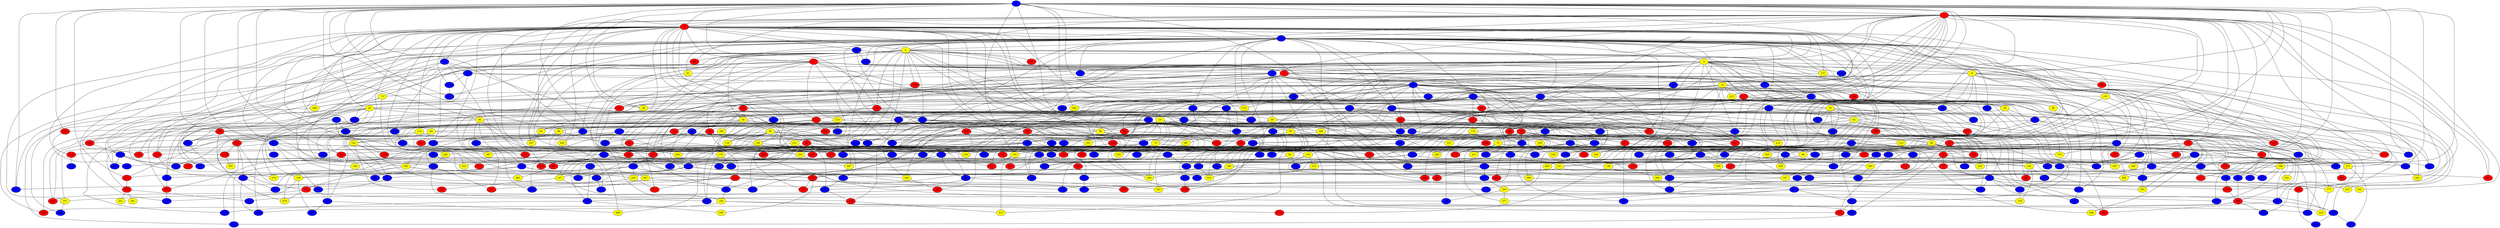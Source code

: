 graph {
0 [style = filled fillcolor = blue];
1 [style = filled fillcolor = red];
2 [style = filled fillcolor = red];
3 [style = filled fillcolor = blue];
4 [style = filled fillcolor = yellow];
5 [style = filled fillcolor = yellow];
6 [style = filled fillcolor = red];
7 [style = filled fillcolor = red];
8 [style = filled fillcolor = yellow];
9 [style = filled fillcolor = blue];
10 [style = filled fillcolor = red];
11 [style = filled fillcolor = blue];
12 [style = filled fillcolor = blue];
13 [style = filled fillcolor = blue];
14 [style = filled fillcolor = yellow];
15 [style = filled fillcolor = blue];
16 [style = filled fillcolor = red];
17 [style = filled fillcolor = blue];
18 [style = filled fillcolor = red];
19 [style = filled fillcolor = blue];
20 [style = filled fillcolor = blue];
21 [style = filled fillcolor = blue];
22 [style = filled fillcolor = blue];
23 [style = filled fillcolor = blue];
24 [style = filled fillcolor = yellow];
25 [style = filled fillcolor = red];
26 [style = filled fillcolor = yellow];
27 [style = filled fillcolor = blue];
28 [style = filled fillcolor = blue];
29 [style = filled fillcolor = blue];
30 [style = filled fillcolor = blue];
31 [style = filled fillcolor = blue];
32 [style = filled fillcolor = blue];
33 [style = filled fillcolor = yellow];
34 [style = filled fillcolor = yellow];
35 [style = filled fillcolor = blue];
36 [style = filled fillcolor = yellow];
37 [style = filled fillcolor = blue];
38 [style = filled fillcolor = red];
39 [style = filled fillcolor = blue];
40 [style = filled fillcolor = red];
41 [style = filled fillcolor = blue];
42 [style = filled fillcolor = red];
43 [style = filled fillcolor = yellow];
44 [style = filled fillcolor = blue];
45 [style = filled fillcolor = blue];
46 [style = filled fillcolor = yellow];
47 [style = filled fillcolor = red];
48 [style = filled fillcolor = yellow];
49 [style = filled fillcolor = yellow];
50 [style = filled fillcolor = blue];
51 [style = filled fillcolor = red];
52 [style = filled fillcolor = red];
53 [style = filled fillcolor = blue];
54 [style = filled fillcolor = red];
55 [style = filled fillcolor = blue];
56 [style = filled fillcolor = yellow];
57 [style = filled fillcolor = red];
58 [style = filled fillcolor = red];
59 [style = filled fillcolor = yellow];
60 [style = filled fillcolor = blue];
61 [style = filled fillcolor = blue];
62 [style = filled fillcolor = yellow];
63 [style = filled fillcolor = blue];
64 [style = filled fillcolor = red];
65 [style = filled fillcolor = red];
66 [style = filled fillcolor = yellow];
67 [style = filled fillcolor = blue];
68 [style = filled fillcolor = yellow];
69 [style = filled fillcolor = blue];
70 [style = filled fillcolor = red];
71 [style = filled fillcolor = blue];
72 [style = filled fillcolor = blue];
73 [style = filled fillcolor = yellow];
74 [style = filled fillcolor = yellow];
75 [style = filled fillcolor = yellow];
76 [style = filled fillcolor = blue];
77 [style = filled fillcolor = blue];
78 [style = filled fillcolor = red];
79 [style = filled fillcolor = blue];
80 [style = filled fillcolor = red];
81 [style = filled fillcolor = blue];
82 [style = filled fillcolor = red];
83 [style = filled fillcolor = yellow];
84 [style = filled fillcolor = yellow];
85 [style = filled fillcolor = blue];
86 [style = filled fillcolor = yellow];
87 [style = filled fillcolor = red];
88 [style = filled fillcolor = red];
89 [style = filled fillcolor = blue];
90 [style = filled fillcolor = yellow];
91 [style = filled fillcolor = blue];
92 [style = filled fillcolor = red];
93 [style = filled fillcolor = red];
94 [style = filled fillcolor = red];
95 [style = filled fillcolor = yellow];
96 [style = filled fillcolor = yellow];
97 [style = filled fillcolor = red];
98 [style = filled fillcolor = blue];
99 [style = filled fillcolor = red];
100 [style = filled fillcolor = yellow];
101 [style = filled fillcolor = yellow];
102 [style = filled fillcolor = red];
103 [style = filled fillcolor = yellow];
104 [style = filled fillcolor = red];
105 [style = filled fillcolor = red];
106 [style = filled fillcolor = blue];
107 [style = filled fillcolor = red];
108 [style = filled fillcolor = blue];
109 [style = filled fillcolor = blue];
110 [style = filled fillcolor = yellow];
111 [style = filled fillcolor = blue];
112 [style = filled fillcolor = blue];
113 [style = filled fillcolor = red];
114 [style = filled fillcolor = yellow];
115 [style = filled fillcolor = blue];
116 [style = filled fillcolor = yellow];
117 [style = filled fillcolor = blue];
118 [style = filled fillcolor = blue];
119 [style = filled fillcolor = red];
120 [style = filled fillcolor = blue];
121 [style = filled fillcolor = blue];
122 [style = filled fillcolor = blue];
123 [style = filled fillcolor = blue];
124 [style = filled fillcolor = blue];
125 [style = filled fillcolor = blue];
126 [style = filled fillcolor = blue];
127 [style = filled fillcolor = blue];
128 [style = filled fillcolor = blue];
129 [style = filled fillcolor = blue];
130 [style = filled fillcolor = red];
131 [style = filled fillcolor = red];
132 [style = filled fillcolor = blue];
133 [style = filled fillcolor = yellow];
134 [style = filled fillcolor = blue];
135 [style = filled fillcolor = red];
136 [style = filled fillcolor = yellow];
137 [style = filled fillcolor = yellow];
138 [style = filled fillcolor = red];
139 [style = filled fillcolor = blue];
140 [style = filled fillcolor = red];
141 [style = filled fillcolor = yellow];
142 [style = filled fillcolor = yellow];
143 [style = filled fillcolor = blue];
144 [style = filled fillcolor = blue];
145 [style = filled fillcolor = yellow];
146 [style = filled fillcolor = blue];
147 [style = filled fillcolor = yellow];
148 [style = filled fillcolor = blue];
149 [style = filled fillcolor = blue];
150 [style = filled fillcolor = blue];
151 [style = filled fillcolor = red];
152 [style = filled fillcolor = red];
153 [style = filled fillcolor = yellow];
154 [style = filled fillcolor = blue];
155 [style = filled fillcolor = yellow];
156 [style = filled fillcolor = red];
157 [style = filled fillcolor = red];
158 [style = filled fillcolor = red];
159 [style = filled fillcolor = yellow];
160 [style = filled fillcolor = yellow];
161 [style = filled fillcolor = red];
162 [style = filled fillcolor = blue];
163 [style = filled fillcolor = blue];
164 [style = filled fillcolor = red];
165 [style = filled fillcolor = yellow];
166 [style = filled fillcolor = blue];
167 [style = filled fillcolor = yellow];
168 [style = filled fillcolor = blue];
169 [style = filled fillcolor = blue];
170 [style = filled fillcolor = blue];
171 [style = filled fillcolor = blue];
172 [style = filled fillcolor = blue];
173 [style = filled fillcolor = blue];
174 [style = filled fillcolor = blue];
175 [style = filled fillcolor = red];
176 [style = filled fillcolor = yellow];
177 [style = filled fillcolor = yellow];
178 [style = filled fillcolor = red];
179 [style = filled fillcolor = red];
180 [style = filled fillcolor = yellow];
181 [style = filled fillcolor = blue];
182 [style = filled fillcolor = red];
183 [style = filled fillcolor = blue];
184 [style = filled fillcolor = blue];
185 [style = filled fillcolor = blue];
186 [style = filled fillcolor = red];
187 [style = filled fillcolor = blue];
188 [style = filled fillcolor = red];
189 [style = filled fillcolor = yellow];
190 [style = filled fillcolor = blue];
191 [style = filled fillcolor = red];
192 [style = filled fillcolor = blue];
193 [style = filled fillcolor = red];
194 [style = filled fillcolor = blue];
195 [style = filled fillcolor = red];
196 [style = filled fillcolor = blue];
197 [style = filled fillcolor = red];
198 [style = filled fillcolor = blue];
199 [style = filled fillcolor = yellow];
200 [style = filled fillcolor = red];
201 [style = filled fillcolor = blue];
202 [style = filled fillcolor = red];
203 [style = filled fillcolor = yellow];
204 [style = filled fillcolor = blue];
205 [style = filled fillcolor = yellow];
206 [style = filled fillcolor = blue];
207 [style = filled fillcolor = blue];
208 [style = filled fillcolor = blue];
209 [style = filled fillcolor = blue];
210 [style = filled fillcolor = yellow];
211 [style = filled fillcolor = blue];
212 [style = filled fillcolor = yellow];
213 [style = filled fillcolor = blue];
214 [style = filled fillcolor = yellow];
215 [style = filled fillcolor = blue];
216 [style = filled fillcolor = blue];
217 [style = filled fillcolor = blue];
218 [style = filled fillcolor = blue];
219 [style = filled fillcolor = blue];
220 [style = filled fillcolor = blue];
221 [style = filled fillcolor = yellow];
222 [style = filled fillcolor = yellow];
223 [style = filled fillcolor = blue];
224 [style = filled fillcolor = blue];
225 [style = filled fillcolor = yellow];
226 [style = filled fillcolor = blue];
227 [style = filled fillcolor = blue];
228 [style = filled fillcolor = yellow];
229 [style = filled fillcolor = blue];
230 [style = filled fillcolor = blue];
231 [style = filled fillcolor = blue];
232 [style = filled fillcolor = blue];
233 [style = filled fillcolor = red];
234 [style = filled fillcolor = blue];
235 [style = filled fillcolor = blue];
236 [style = filled fillcolor = yellow];
237 [style = filled fillcolor = yellow];
238 [style = filled fillcolor = red];
239 [style = filled fillcolor = blue];
240 [style = filled fillcolor = yellow];
241 [style = filled fillcolor = blue];
242 [style = filled fillcolor = blue];
243 [style = filled fillcolor = red];
244 [style = filled fillcolor = blue];
245 [style = filled fillcolor = yellow];
246 [style = filled fillcolor = blue];
247 [style = filled fillcolor = yellow];
248 [style = filled fillcolor = red];
249 [style = filled fillcolor = yellow];
250 [style = filled fillcolor = yellow];
251 [style = filled fillcolor = yellow];
252 [style = filled fillcolor = yellow];
253 [style = filled fillcolor = blue];
254 [style = filled fillcolor = blue];
255 [style = filled fillcolor = blue];
256 [style = filled fillcolor = yellow];
257 [style = filled fillcolor = yellow];
258 [style = filled fillcolor = blue];
259 [style = filled fillcolor = blue];
260 [style = filled fillcolor = yellow];
261 [style = filled fillcolor = red];
262 [style = filled fillcolor = blue];
263 [style = filled fillcolor = blue];
264 [style = filled fillcolor = blue];
265 [style = filled fillcolor = blue];
266 [style = filled fillcolor = yellow];
267 [style = filled fillcolor = yellow];
268 [style = filled fillcolor = blue];
269 [style = filled fillcolor = yellow];
270 [style = filled fillcolor = red];
271 [style = filled fillcolor = red];
272 [style = filled fillcolor = yellow];
273 [style = filled fillcolor = yellow];
274 [style = filled fillcolor = blue];
275 [style = filled fillcolor = red];
276 [style = filled fillcolor = yellow];
277 [style = filled fillcolor = blue];
278 [style = filled fillcolor = red];
279 [style = filled fillcolor = red];
280 [style = filled fillcolor = yellow];
281 [style = filled fillcolor = yellow];
282 [style = filled fillcolor = red];
283 [style = filled fillcolor = red];
284 [style = filled fillcolor = blue];
285 [style = filled fillcolor = yellow];
286 [style = filled fillcolor = blue];
287 [style = filled fillcolor = yellow];
288 [style = filled fillcolor = yellow];
289 [style = filled fillcolor = blue];
290 [style = filled fillcolor = blue];
291 [style = filled fillcolor = blue];
292 [style = filled fillcolor = blue];
293 [style = filled fillcolor = red];
294 [style = filled fillcolor = blue];
295 [style = filled fillcolor = red];
296 [style = filled fillcolor = blue];
297 [style = filled fillcolor = blue];
298 [style = filled fillcolor = red];
299 [style = filled fillcolor = blue];
300 [style = filled fillcolor = blue];
301 [style = filled fillcolor = yellow];
302 [style = filled fillcolor = blue];
303 [style = filled fillcolor = red];
304 [style = filled fillcolor = blue];
305 [style = filled fillcolor = yellow];
306 [style = filled fillcolor = blue];
307 [style = filled fillcolor = blue];
308 [style = filled fillcolor = blue];
309 [style = filled fillcolor = yellow];
310 [style = filled fillcolor = yellow];
311 [style = filled fillcolor = blue];
312 [style = filled fillcolor = yellow];
313 [style = filled fillcolor = blue];
314 [style = filled fillcolor = blue];
315 [style = filled fillcolor = red];
316 [style = filled fillcolor = blue];
317 [style = filled fillcolor = blue];
318 [style = filled fillcolor = blue];
319 [style = filled fillcolor = blue];
320 [style = filled fillcolor = blue];
321 [style = filled fillcolor = blue];
322 [style = filled fillcolor = red];
323 [style = filled fillcolor = yellow];
324 [style = filled fillcolor = blue];
325 [style = filled fillcolor = yellow];
326 [style = filled fillcolor = blue];
327 [style = filled fillcolor = red];
328 [style = filled fillcolor = red];
329 [style = filled fillcolor = blue];
330 [style = filled fillcolor = yellow];
331 [style = filled fillcolor = red];
332 [style = filled fillcolor = red];
333 [style = filled fillcolor = red];
334 [style = filled fillcolor = blue];
335 [style = filled fillcolor = blue];
336 [style = filled fillcolor = blue];
337 [style = filled fillcolor = red];
338 [style = filled fillcolor = blue];
339 [style = filled fillcolor = red];
340 [style = filled fillcolor = blue];
341 [style = filled fillcolor = blue];
342 [style = filled fillcolor = red];
343 [style = filled fillcolor = yellow];
344 [style = filled fillcolor = blue];
345 [style = filled fillcolor = yellow];
346 [style = filled fillcolor = yellow];
347 [style = filled fillcolor = blue];
348 [style = filled fillcolor = yellow];
349 [style = filled fillcolor = blue];
350 [style = filled fillcolor = blue];
351 [style = filled fillcolor = blue];
352 [style = filled fillcolor = red];
353 [style = filled fillcolor = blue];
354 [style = filled fillcolor = blue];
355 [style = filled fillcolor = blue];
356 [style = filled fillcolor = yellow];
357 [style = filled fillcolor = red];
358 [style = filled fillcolor = blue];
359 [style = filled fillcolor = yellow];
360 [style = filled fillcolor = blue];
361 [style = filled fillcolor = blue];
362 [style = filled fillcolor = red];
363 [style = filled fillcolor = yellow];
364 [style = filled fillcolor = red];
365 [style = filled fillcolor = yellow];
366 [style = filled fillcolor = blue];
367 [style = filled fillcolor = red];
368 [style = filled fillcolor = yellow];
369 [style = filled fillcolor = blue];
370 [style = filled fillcolor = yellow];
371 [style = filled fillcolor = red];
372 [style = filled fillcolor = red];
373 [style = filled fillcolor = blue];
374 [style = filled fillcolor = yellow];
375 [style = filled fillcolor = red];
376 [style = filled fillcolor = blue];
377 [style = filled fillcolor = yellow];
378 [style = filled fillcolor = red];
379 [style = filled fillcolor = blue];
380 [style = filled fillcolor = red];
381 [style = filled fillcolor = blue];
382 [style = filled fillcolor = yellow];
383 [style = filled fillcolor = red];
384 [style = filled fillcolor = red];
385 [style = filled fillcolor = yellow];
386 [style = filled fillcolor = blue];
387 [style = filled fillcolor = yellow];
388 [style = filled fillcolor = red];
389 [style = filled fillcolor = blue];
390 [style = filled fillcolor = blue];
391 [style = filled fillcolor = yellow];
392 [style = filled fillcolor = blue];
393 [style = filled fillcolor = red];
394 [style = filled fillcolor = yellow];
395 [style = filled fillcolor = blue];
396 [style = filled fillcolor = red];
397 [style = filled fillcolor = blue];
398 [style = filled fillcolor = blue];
399 [style = filled fillcolor = yellow];
400 [style = filled fillcolor = red];
401 [style = filled fillcolor = blue];
402 [style = filled fillcolor = blue];
403 [style = filled fillcolor = blue];
404 [style = filled fillcolor = blue];
405 [style = filled fillcolor = yellow];
406 [style = filled fillcolor = blue];
407 [style = filled fillcolor = yellow];
408 [style = filled fillcolor = blue];
409 [style = filled fillcolor = yellow];
410 [style = filled fillcolor = blue];
411 [style = filled fillcolor = blue];
412 [style = filled fillcolor = red];
413 [style = filled fillcolor = yellow];
414 [style = filled fillcolor = blue];
415 [style = filled fillcolor = red];
416 [style = filled fillcolor = yellow];
417 [style = filled fillcolor = red];
418 [style = filled fillcolor = red];
419 [style = filled fillcolor = yellow];
420 [style = filled fillcolor = red];
421 [style = filled fillcolor = blue];
422 [style = filled fillcolor = red];
423 [style = filled fillcolor = yellow];
424 [style = filled fillcolor = blue];
425 [style = filled fillcolor = red];
426 [style = filled fillcolor = red];
427 [style = filled fillcolor = red];
428 [style = filled fillcolor = yellow];
0 -- 10;
0 -- 14;
0 -- 24;
0 -- 26;
0 -- 35;
0 -- 46;
0 -- 64;
0 -- 66;
0 -- 69;
0 -- 85;
0 -- 90;
0 -- 93;
0 -- 106;
0 -- 131;
0 -- 150;
0 -- 8;
0 -- 3;
0 -- 2;
0 -- 1;
0 -- 155;
0 -- 174;
0 -- 182;
0 -- 187;
0 -- 189;
0 -- 193;
0 -- 194;
0 -- 226;
0 -- 244;
0 -- 359;
0 -- 361;
0 -- 390;
1 -- 2;
1 -- 3;
1 -- 4;
1 -- 5;
1 -- 7;
1 -- 9;
1 -- 12;
1 -- 14;
1 -- 18;
1 -- 29;
1 -- 41;
1 -- 57;
1 -- 63;
1 -- 78;
1 -- 107;
1 -- 113;
1 -- 126;
1 -- 164;
1 -- 222;
1 -- 228;
1 -- 239;
1 -- 240;
1 -- 284;
1 -- 333;
1 -- 341;
1 -- 344;
1 -- 365;
1 -- 393;
1 -- 400;
1 -- 415;
1 -- 427;
2 -- 3;
2 -- 4;
2 -- 5;
2 -- 6;
2 -- 8;
2 -- 12;
2 -- 16;
2 -- 26;
2 -- 27;
2 -- 31;
2 -- 34;
2 -- 37;
2 -- 42;
2 -- 51;
2 -- 58;
2 -- 67;
2 -- 84;
2 -- 89;
2 -- 96;
2 -- 100;
2 -- 103;
2 -- 111;
2 -- 114;
2 -- 117;
2 -- 137;
2 -- 154;
2 -- 162;
2 -- 169;
2 -- 187;
2 -- 203;
2 -- 209;
2 -- 229;
2 -- 257;
2 -- 277;
2 -- 283;
2 -- 285;
2 -- 323;
2 -- 331;
2 -- 348;
2 -- 349;
2 -- 369;
2 -- 387;
2 -- 388;
2 -- 414;
3 -- 4;
3 -- 5;
3 -- 13;
3 -- 19;
3 -- 20;
3 -- 21;
3 -- 40;
3 -- 43;
3 -- 44;
3 -- 50;
3 -- 57;
3 -- 63;
3 -- 71;
3 -- 77;
3 -- 78;
3 -- 88;
3 -- 92;
3 -- 102;
3 -- 108;
3 -- 119;
3 -- 121;
3 -- 128;
3 -- 137;
3 -- 152;
3 -- 162;
3 -- 165;
3 -- 180;
3 -- 207;
3 -- 210;
3 -- 214;
3 -- 220;
3 -- 221;
3 -- 242;
3 -- 243;
3 -- 246;
3 -- 247;
3 -- 258;
3 -- 272;
3 -- 273;
3 -- 320;
3 -- 333;
3 -- 379;
3 -- 390;
3 -- 399;
3 -- 418;
4 -- 6;
4 -- 7;
4 -- 10;
4 -- 17;
4 -- 22;
4 -- 48;
4 -- 69;
4 -- 71;
4 -- 102;
4 -- 109;
4 -- 119;
4 -- 135;
4 -- 146;
4 -- 205;
4 -- 211;
4 -- 212;
4 -- 218;
4 -- 247;
4 -- 278;
4 -- 289;
4 -- 291;
4 -- 332;
4 -- 340;
4 -- 345;
4 -- 424;
4 -- 427;
5 -- 8;
5 -- 11;
5 -- 17;
5 -- 18;
5 -- 23;
5 -- 28;
5 -- 32;
5 -- 36;
5 -- 43;
5 -- 71;
5 -- 86;
5 -- 99;
5 -- 117;
5 -- 137;
5 -- 143;
5 -- 151;
5 -- 161;
5 -- 195;
5 -- 203;
5 -- 239;
5 -- 261;
5 -- 354;
5 -- 384;
5 -- 401;
5 -- 404;
5 -- 405;
6 -- 7;
6 -- 9;
6 -- 21;
6 -- 35;
6 -- 39;
6 -- 44;
6 -- 52;
6 -- 73;
6 -- 99;
6 -- 101;
6 -- 128;
6 -- 133;
6 -- 196;
6 -- 224;
6 -- 249;
6 -- 269;
6 -- 273;
6 -- 307;
6 -- 331;
6 -- 361;
7 -- 10;
7 -- 11;
7 -- 13;
7 -- 28;
7 -- 41;
7 -- 140;
7 -- 171;
7 -- 198;
7 -- 223;
7 -- 359;
7 -- 385;
8 -- 12;
8 -- 23;
8 -- 59;
8 -- 62;
8 -- 76;
8 -- 88;
8 -- 89;
8 -- 135;
8 -- 158;
8 -- 177;
8 -- 184;
8 -- 292;
8 -- 293;
8 -- 377;
9 -- 11;
9 -- 34;
9 -- 49;
9 -- 107;
9 -- 122;
9 -- 133;
9 -- 136;
9 -- 165;
9 -- 197;
9 -- 224;
9 -- 236;
9 -- 324;
9 -- 330;
10 -- 22;
10 -- 48;
10 -- 104;
10 -- 192;
10 -- 221;
10 -- 342;
10 -- 405;
11 -- 15;
11 -- 20;
11 -- 25;
11 -- 33;
11 -- 46;
11 -- 47;
11 -- 56;
11 -- 76;
11 -- 91;
11 -- 97;
11 -- 103;
11 -- 143;
11 -- 151;
11 -- 155;
11 -- 159;
11 -- 160;
11 -- 168;
11 -- 184;
11 -- 186;
11 -- 216;
11 -- 279;
11 -- 313;
11 -- 316;
11 -- 377;
12 -- 15;
12 -- 77;
12 -- 80;
12 -- 213;
12 -- 231;
12 -- 254;
13 -- 27;
13 -- 38;
13 -- 153;
13 -- 362;
13 -- 372;
14 -- 18;
14 -- 20;
14 -- 21;
14 -- 28;
14 -- 33;
14 -- 58;
14 -- 79;
14 -- 141;
14 -- 181;
14 -- 195;
14 -- 249;
14 -- 323;
15 -- 16;
15 -- 70;
16 -- 22;
16 -- 27;
16 -- 83;
16 -- 118;
16 -- 134;
16 -- 363;
17 -- 19;
17 -- 36;
17 -- 51;
17 -- 56;
17 -- 73;
17 -- 83;
17 -- 140;
17 -- 253;
17 -- 284;
18 -- 25;
18 -- 32;
18 -- 61;
18 -- 125;
18 -- 149;
18 -- 190;
18 -- 315;
18 -- 365;
18 -- 417;
19 -- 25;
19 -- 36;
19 -- 45;
19 -- 47;
19 -- 49;
19 -- 53;
19 -- 55;
19 -- 87;
19 -- 139;
19 -- 151;
19 -- 168;
19 -- 180;
19 -- 359;
19 -- 403;
20 -- 24;
20 -- 26;
20 -- 29;
20 -- 37;
20 -- 96;
20 -- 110;
20 -- 263;
20 -- 370;
20 -- 428;
21 -- 40;
21 -- 42;
21 -- 76;
21 -- 81;
21 -- 86;
21 -- 100;
21 -- 130;
21 -- 305;
21 -- 383;
21 -- 407;
21 -- 423;
22 -- 35;
22 -- 54;
22 -- 59;
22 -- 60;
22 -- 87;
22 -- 95;
22 -- 115;
22 -- 148;
22 -- 163;
22 -- 193;
22 -- 255;
22 -- 269;
22 -- 372;
22 -- 383;
23 -- 38;
23 -- 40;
23 -- 65;
23 -- 75;
23 -- 77;
23 -- 93;
23 -- 94;
23 -- 113;
23 -- 124;
23 -- 134;
23 -- 138;
23 -- 166;
23 -- 242;
23 -- 316;
23 -- 334;
23 -- 348;
23 -- 380;
23 -- 381;
24 -- 32;
24 -- 55;
24 -- 74;
24 -- 99;
24 -- 108;
24 -- 115;
24 -- 204;
24 -- 326;
24 -- 350;
24 -- 358;
24 -- 408;
24 -- 422;
24 -- 423;
25 -- 45;
25 -- 244;
26 -- 72;
26 -- 407;
27 -- 38;
27 -- 58;
27 -- 64;
27 -- 259;
27 -- 328;
27 -- 352;
28 -- 29;
28 -- 30;
28 -- 44;
28 -- 50;
28 -- 56;
28 -- 61;
28 -- 182;
28 -- 225;
28 -- 309;
28 -- 350;
29 -- 30;
29 -- 45;
29 -- 54;
29 -- 149;
31 -- 63;
31 -- 181;
31 -- 183;
31 -- 351;
32 -- 197;
32 -- 401;
32 -- 413;
33 -- 62;
33 -- 82;
33 -- 98;
33 -- 139;
33 -- 170;
33 -- 183;
33 -- 198;
33 -- 292;
34 -- 46;
34 -- 49;
34 -- 122;
34 -- 175;
34 -- 192;
34 -- 219;
34 -- 253;
34 -- 396;
34 -- 408;
34 -- 410;
34 -- 424;
35 -- 65;
35 -- 102;
35 -- 240;
36 -- 39;
36 -- 75;
36 -- 204;
36 -- 357;
37 -- 122;
37 -- 279;
37 -- 287;
37 -- 325;
38 -- 175;
38 -- 287;
39 -- 80;
39 -- 163;
39 -- 272;
39 -- 332;
40 -- 41;
40 -- 79;
40 -- 148;
40 -- 170;
40 -- 355;
41 -- 91;
41 -- 167;
41 -- 211;
41 -- 422;
42 -- 244;
42 -- 252;
42 -- 302;
42 -- 402;
42 -- 412;
43 -- 426;
44 -- 62;
44 -- 133;
44 -- 148;
44 -- 214;
44 -- 248;
44 -- 290;
44 -- 336;
45 -- 54;
45 -- 61;
45 -- 66;
45 -- 74;
45 -- 84;
45 -- 138;
45 -- 140;
45 -- 160;
45 -- 183;
45 -- 218;
45 -- 235;
45 -- 304;
45 -- 320;
46 -- 72;
46 -- 79;
46 -- 127;
46 -- 176;
46 -- 178;
46 -- 233;
46 -- 274;
47 -- 92;
47 -- 98;
47 -- 110;
47 -- 154;
47 -- 420;
48 -- 66;
48 -- 83;
48 -- 93;
48 -- 95;
48 -- 96;
48 -- 105;
48 -- 232;
48 -- 264;
48 -- 309;
48 -- 363;
48 -- 399;
48 -- 409;
49 -- 53;
49 -- 105;
49 -- 120;
49 -- 144;
49 -- 161;
49 -- 169;
49 -- 262;
50 -- 280;
51 -- 60;
51 -- 116;
51 -- 124;
51 -- 126;
51 -- 197;
51 -- 242;
51 -- 306;
51 -- 313;
51 -- 383;
52 -- 294;
52 -- 319;
53 -- 113;
53 -- 314;
53 -- 343;
54 -- 55;
54 -- 57;
54 -- 91;
54 -- 97;
54 -- 169;
54 -- 204;
54 -- 213;
54 -- 237;
54 -- 290;
54 -- 344;
55 -- 68;
55 -- 90;
55 -- 126;
55 -- 163;
55 -- 249;
55 -- 269;
55 -- 288;
55 -- 299;
55 -- 387;
56 -- 120;
57 -- 64;
57 -- 185;
57 -- 373;
57 -- 397;
58 -- 147;
58 -- 152;
58 -- 224;
58 -- 332;
59 -- 74;
59 -- 209;
59 -- 291;
59 -- 326;
59 -- 341;
60 -- 75;
60 -- 139;
60 -- 218;
60 -- 310;
60 -- 319;
60 -- 388;
61 -- 68;
61 -- 81;
61 -- 173;
61 -- 223;
61 -- 232;
61 -- 277;
61 -- 346;
61 -- 366;
62 -- 69;
62 -- 80;
62 -- 146;
62 -- 198;
62 -- 296;
62 -- 324;
62 -- 357;
63 -- 97;
63 -- 252;
63 -- 268;
64 -- 70;
64 -- 72;
64 -- 189;
64 -- 255;
65 -- 89;
65 -- 107;
65 -- 130;
65 -- 150;
65 -- 194;
65 -- 262;
65 -- 283;
65 -- 367;
65 -- 379;
65 -- 410;
66 -- 289;
66 -- 302;
66 -- 311;
66 -- 387;
67 -- 109;
67 -- 121;
67 -- 145;
67 -- 179;
67 -- 241;
68 -- 141;
68 -- 297;
69 -- 112;
69 -- 156;
70 -- 81;
70 -- 168;
71 -- 110;
71 -- 271;
72 -- 124;
72 -- 248;
72 -- 267;
72 -- 288;
72 -- 317;
73 -- 203;
73 -- 282;
73 -- 378;
74 -- 98;
74 -- 157;
74 -- 205;
74 -- 315;
74 -- 328;
74 -- 342;
75 -- 101;
75 -- 108;
75 -- 233;
75 -- 270;
75 -- 280;
75 -- 295;
75 -- 341;
75 -- 396;
76 -- 82;
76 -- 157;
76 -- 200;
76 -- 206;
76 -- 293;
76 -- 370;
76 -- 391;
76 -- 394;
77 -- 109;
77 -- 116;
78 -- 82;
78 -- 85;
78 -- 106;
78 -- 119;
78 -- 129;
78 -- 150;
78 -- 177;
78 -- 321;
78 -- 337;
79 -- 86;
79 -- 92;
79 -- 172;
79 -- 216;
79 -- 358;
80 -- 115;
80 -- 227;
80 -- 294;
81 -- 94;
81 -- 120;
81 -- 201;
81 -- 210;
81 -- 263;
81 -- 381;
81 -- 411;
82 -- 174;
82 -- 397;
83 -- 247;
84 -- 131;
84 -- 245;
84 -- 261;
84 -- 419;
86 -- 90;
86 -- 123;
86 -- 138;
86 -- 155;
86 -- 157;
86 -- 228;
86 -- 258;
86 -- 260;
86 -- 297;
86 -- 337;
87 -- 171;
88 -- 189;
89 -- 166;
89 -- 220;
89 -- 428;
90 -- 145;
90 -- 154;
91 -- 101;
91 -- 106;
91 -- 236;
91 -- 294;
91 -- 315;
91 -- 328;
91 -- 425;
92 -- 230;
93 -- 175;
93 -- 206;
93 -- 238;
93 -- 274;
93 -- 374;
94 -- 406;
95 -- 116;
95 -- 123;
95 -- 127;
95 -- 145;
95 -- 190;
95 -- 221;
95 -- 339;
95 -- 364;
95 -- 393;
96 -- 257;
96 -- 325;
96 -- 417;
97 -- 152;
97 -- 322;
97 -- 376;
98 -- 128;
98 -- 191;
98 -- 241;
98 -- 298;
98 -- 391;
99 -- 100;
99 -- 129;
99 -- 286;
99 -- 327;
100 -- 111;
100 -- 141;
100 -- 182;
100 -- 233;
100 -- 262;
100 -- 395;
102 -- 196;
102 -- 303;
103 -- 144;
103 -- 258;
104 -- 347;
104 -- 370;
105 -- 112;
105 -- 295;
105 -- 373;
105 -- 412;
106 -- 118;
106 -- 272;
106 -- 284;
106 -- 382;
106 -- 389;
106 -- 391;
107 -- 132;
108 -- 130;
108 -- 136;
108 -- 146;
108 -- 228;
108 -- 291;
108 -- 298;
108 -- 348;
108 -- 368;
109 -- 147;
109 -- 153;
109 -- 194;
109 -- 215;
109 -- 382;
110 -- 188;
110 -- 237;
110 -- 346;
111 -- 118;
111 -- 179;
111 -- 253;
111 -- 339;
112 -- 125;
112 -- 149;
112 -- 266;
112 -- 321;
113 -- 123;
113 -- 136;
113 -- 299;
114 -- 142;
114 -- 295;
114 -- 303;
114 -- 329;
117 -- 142;
117 -- 211;
117 -- 300;
117 -- 302;
118 -- 171;
118 -- 180;
118 -- 229;
118 -- 250;
118 -- 374;
118 -- 425;
119 -- 317;
120 -- 276;
121 -- 135;
121 -- 161;
121 -- 192;
121 -- 238;
121 -- 369;
122 -- 237;
124 -- 308;
125 -- 132;
125 -- 209;
125 -- 394;
126 -- 167;
126 -- 280;
126 -- 290;
126 -- 366;
126 -- 418;
126 -- 425;
127 -- 300;
128 -- 131;
128 -- 144;
128 -- 333;
128 -- 343;
129 -- 159;
129 -- 166;
131 -- 178;
132 -- 147;
132 -- 156;
132 -- 181;
132 -- 250;
133 -- 176;
133 -- 205;
133 -- 235;
133 -- 386;
134 -- 156;
136 -- 368;
136 -- 371;
137 -- 395;
137 -- 421;
138 -- 304;
139 -- 176;
139 -- 213;
139 -- 215;
139 -- 231;
139 -- 256;
139 -- 259;
139 -- 285;
140 -- 212;
140 -- 217;
140 -- 225;
141 -- 173;
141 -- 207;
142 -- 265;
142 -- 375;
142 -- 396;
142 -- 411;
143 -- 273;
143 -- 340;
144 -- 158;
144 -- 222;
145 -- 159;
145 -- 167;
145 -- 234;
145 -- 275;
146 -- 158;
146 -- 217;
146 -- 286;
146 -- 362;
147 -- 345;
147 -- 375;
150 -- 170;
150 -- 231;
150 -- 256;
151 -- 265;
152 -- 405;
153 -- 217;
153 -- 312;
153 -- 347;
155 -- 412;
155 -- 413;
156 -- 184;
156 -- 300;
156 -- 320;
156 -- 350;
156 -- 361;
157 -- 165;
157 -- 225;
157 -- 312;
157 -- 401;
158 -- 200;
159 -- 338;
159 -- 414;
160 -- 372;
160 -- 420;
161 -- 208;
161 -- 214;
161 -- 226;
162 -- 164;
162 -- 246;
162 -- 254;
162 -- 358;
163 -- 314;
165 -- 174;
165 -- 267;
166 -- 314;
167 -- 177;
167 -- 426;
168 -- 226;
169 -- 172;
169 -- 190;
169 -- 201;
169 -- 223;
169 -- 229;
169 -- 268;
169 -- 389;
169 -- 402;
169 -- 419;
170 -- 324;
170 -- 420;
171 -- 200;
172 -- 318;
172 -- 366;
175 -- 243;
175 -- 282;
175 -- 308;
175 -- 317;
176 -- 232;
176 -- 355;
177 -- 416;
178 -- 185;
178 -- 251;
178 -- 281;
180 -- 186;
181 -- 282;
182 -- 207;
182 -- 349;
183 -- 274;
184 -- 296;
186 -- 257;
186 -- 259;
187 -- 199;
187 -- 202;
187 -- 264;
187 -- 265;
187 -- 308;
187 -- 330;
187 -- 354;
188 -- 270;
188 -- 329;
189 -- 260;
189 -- 297;
189 -- 394;
189 -- 421;
190 -- 191;
190 -- 230;
190 -- 352;
190 -- 424;
191 -- 227;
191 -- 248;
192 -- 374;
193 -- 202;
194 -- 199;
194 -- 310;
196 -- 250;
196 -- 307;
196 -- 318;
196 -- 319;
197 -- 376;
200 -- 238;
200 -- 334;
200 -- 346;
200 -- 416;
201 -- 208;
201 -- 254;
201 -- 299;
201 -- 421;
202 -- 392;
203 -- 335;
204 -- 325;
204 -- 331;
204 -- 354;
204 -- 403;
204 -- 408;
205 -- 271;
205 -- 407;
206 -- 208;
206 -- 234;
207 -- 306;
208 -- 219;
208 -- 356;
212 -- 305;
213 -- 227;
213 -- 234;
216 -- 230;
216 -- 398;
217 -- 266;
218 -- 219;
218 -- 310;
221 -- 278;
221 -- 279;
223 -- 286;
223 -- 388;
227 -- 318;
228 -- 276;
228 -- 353;
228 -- 380;
230 -- 313;
234 -- 311;
235 -- 283;
237 -- 309;
240 -- 409;
242 -- 307;
242 -- 351;
243 -- 301;
244 -- 376;
245 -- 344;
248 -- 352;
248 -- 356;
250 -- 271;
250 -- 327;
252 -- 330;
253 -- 365;
254 -- 255;
254 -- 367;
255 -- 410;
257 -- 335;
258 -- 298;
259 -- 263;
259 -- 357;
263 -- 360;
263 -- 406;
266 -- 276;
266 -- 329;
266 -- 377;
267 -- 275;
267 -- 373;
272 -- 360;
272 -- 400;
272 -- 403;
274 -- 275;
275 -- 303;
275 -- 355;
275 -- 419;
278 -- 326;
278 -- 378;
280 -- 389;
282 -- 414;
285 -- 289;
286 -- 306;
286 -- 343;
287 -- 395;
288 -- 381;
289 -- 327;
289 -- 379;
289 -- 384;
290 -- 400;
291 -- 399;
291 -- 423;
294 -- 398;
306 -- 384;
308 -- 316;
312 -- 386;
314 -- 422;
315 -- 364;
316 -- 338;
316 -- 409;
317 -- 347;
317 -- 404;
320 -- 345;
321 -- 322;
324 -- 382;
332 -- 415;
336 -- 339;
336 -- 416;
339 -- 385;
341 -- 367;
345 -- 371;
345 -- 397;
345 -- 404;
351 -- 393;
351 -- 402;
369 -- 390;
384 -- 413;
401 -- 417;
}
